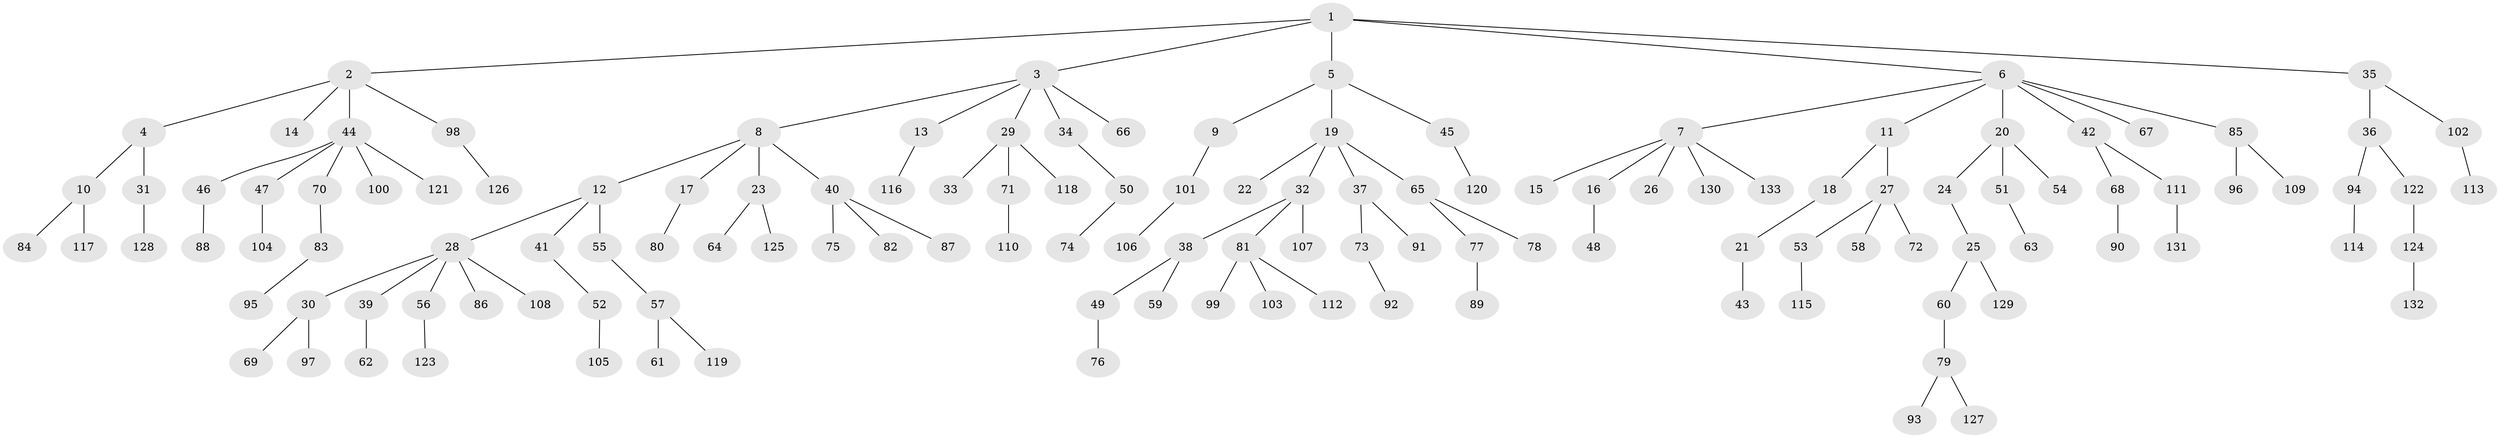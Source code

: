 // coarse degree distribution, {5: 0.044444444444444446, 6: 0.03333333333333333, 3: 0.1, 7: 0.011111111111111112, 11: 0.011111111111111112, 2: 0.15555555555555556, 4: 0.03333333333333333, 1: 0.6111111111111112}
// Generated by graph-tools (version 1.1) at 2025/42/03/06/25 10:42:03]
// undirected, 133 vertices, 132 edges
graph export_dot {
graph [start="1"]
  node [color=gray90,style=filled];
  1;
  2;
  3;
  4;
  5;
  6;
  7;
  8;
  9;
  10;
  11;
  12;
  13;
  14;
  15;
  16;
  17;
  18;
  19;
  20;
  21;
  22;
  23;
  24;
  25;
  26;
  27;
  28;
  29;
  30;
  31;
  32;
  33;
  34;
  35;
  36;
  37;
  38;
  39;
  40;
  41;
  42;
  43;
  44;
  45;
  46;
  47;
  48;
  49;
  50;
  51;
  52;
  53;
  54;
  55;
  56;
  57;
  58;
  59;
  60;
  61;
  62;
  63;
  64;
  65;
  66;
  67;
  68;
  69;
  70;
  71;
  72;
  73;
  74;
  75;
  76;
  77;
  78;
  79;
  80;
  81;
  82;
  83;
  84;
  85;
  86;
  87;
  88;
  89;
  90;
  91;
  92;
  93;
  94;
  95;
  96;
  97;
  98;
  99;
  100;
  101;
  102;
  103;
  104;
  105;
  106;
  107;
  108;
  109;
  110;
  111;
  112;
  113;
  114;
  115;
  116;
  117;
  118;
  119;
  120;
  121;
  122;
  123;
  124;
  125;
  126;
  127;
  128;
  129;
  130;
  131;
  132;
  133;
  1 -- 2;
  1 -- 3;
  1 -- 5;
  1 -- 6;
  1 -- 35;
  2 -- 4;
  2 -- 14;
  2 -- 44;
  2 -- 98;
  3 -- 8;
  3 -- 13;
  3 -- 29;
  3 -- 34;
  3 -- 66;
  4 -- 10;
  4 -- 31;
  5 -- 9;
  5 -- 19;
  5 -- 45;
  6 -- 7;
  6 -- 11;
  6 -- 20;
  6 -- 42;
  6 -- 67;
  6 -- 85;
  7 -- 15;
  7 -- 16;
  7 -- 26;
  7 -- 130;
  7 -- 133;
  8 -- 12;
  8 -- 17;
  8 -- 23;
  8 -- 40;
  9 -- 101;
  10 -- 84;
  10 -- 117;
  11 -- 18;
  11 -- 27;
  12 -- 28;
  12 -- 41;
  12 -- 55;
  13 -- 116;
  16 -- 48;
  17 -- 80;
  18 -- 21;
  19 -- 22;
  19 -- 32;
  19 -- 37;
  19 -- 65;
  20 -- 24;
  20 -- 51;
  20 -- 54;
  21 -- 43;
  23 -- 64;
  23 -- 125;
  24 -- 25;
  25 -- 60;
  25 -- 129;
  27 -- 53;
  27 -- 58;
  27 -- 72;
  28 -- 30;
  28 -- 39;
  28 -- 56;
  28 -- 86;
  28 -- 108;
  29 -- 33;
  29 -- 71;
  29 -- 118;
  30 -- 69;
  30 -- 97;
  31 -- 128;
  32 -- 38;
  32 -- 81;
  32 -- 107;
  34 -- 50;
  35 -- 36;
  35 -- 102;
  36 -- 94;
  36 -- 122;
  37 -- 73;
  37 -- 91;
  38 -- 49;
  38 -- 59;
  39 -- 62;
  40 -- 75;
  40 -- 82;
  40 -- 87;
  41 -- 52;
  42 -- 68;
  42 -- 111;
  44 -- 46;
  44 -- 47;
  44 -- 70;
  44 -- 100;
  44 -- 121;
  45 -- 120;
  46 -- 88;
  47 -- 104;
  49 -- 76;
  50 -- 74;
  51 -- 63;
  52 -- 105;
  53 -- 115;
  55 -- 57;
  56 -- 123;
  57 -- 61;
  57 -- 119;
  60 -- 79;
  65 -- 77;
  65 -- 78;
  68 -- 90;
  70 -- 83;
  71 -- 110;
  73 -- 92;
  77 -- 89;
  79 -- 93;
  79 -- 127;
  81 -- 99;
  81 -- 103;
  81 -- 112;
  83 -- 95;
  85 -- 96;
  85 -- 109;
  94 -- 114;
  98 -- 126;
  101 -- 106;
  102 -- 113;
  111 -- 131;
  122 -- 124;
  124 -- 132;
}
